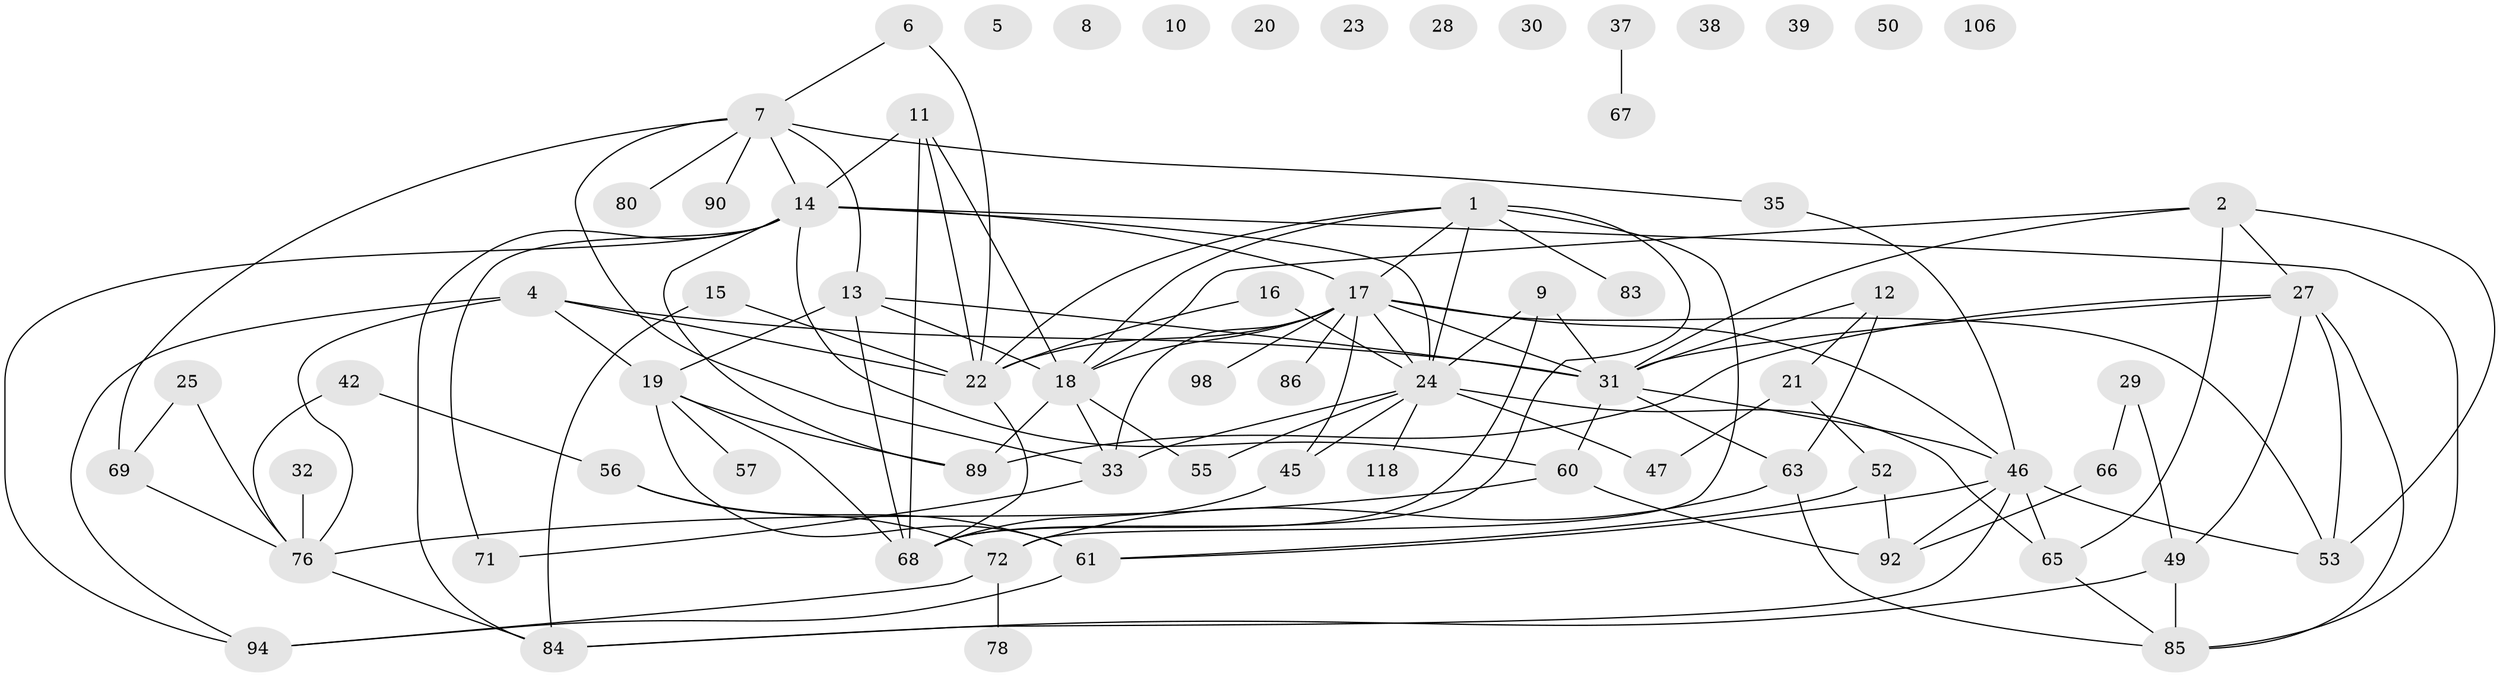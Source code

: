 // original degree distribution, {3: 0.211864406779661, 5: 0.0847457627118644, 6: 0.0423728813559322, 0: 0.0847457627118644, 2: 0.211864406779661, 4: 0.1694915254237288, 7: 0.03389830508474576, 1: 0.1440677966101695, 8: 0.01694915254237288}
// Generated by graph-tools (version 1.1) at 2025/16/03/04/25 18:16:31]
// undirected, 70 vertices, 119 edges
graph export_dot {
graph [start="1"]
  node [color=gray90,style=filled];
  1 [super="+3"];
  2;
  4;
  5;
  6;
  7 [super="+115+91"];
  8;
  9 [super="+51+79"];
  10;
  11 [super="+40+54"];
  12 [super="+95"];
  13 [super="+41+26"];
  14 [super="+108+82"];
  15 [super="+58"];
  16;
  17 [super="+59+44"];
  18 [super="+43+73"];
  19 [super="+101"];
  20;
  21;
  22 [super="+48+96"];
  23;
  24 [super="+64+81"];
  25 [super="+74+34"];
  27 [super="+104"];
  28;
  29;
  30 [super="+36"];
  31 [super="+105+100"];
  32;
  33 [super="+93"];
  35;
  37 [super="+87"];
  38;
  39;
  42;
  45;
  46 [super="+112"];
  47 [super="+75"];
  49;
  50;
  52;
  53;
  55;
  56 [super="+70"];
  57;
  60;
  61;
  63;
  65;
  66;
  67;
  68 [super="+99"];
  69;
  71;
  72 [super="+102"];
  76 [super="+77"];
  78;
  80;
  83;
  84;
  85;
  86;
  89;
  90;
  92;
  94;
  98;
  106;
  118;
  1 -- 83;
  1 -- 68;
  1 -- 72;
  1 -- 24;
  1 -- 22;
  1 -- 17;
  1 -- 18;
  2 -- 53;
  2 -- 65;
  2 -- 31;
  2 -- 18;
  2 -- 27;
  4 -- 94;
  4 -- 31;
  4 -- 76;
  4 -- 19;
  4 -- 22;
  6 -- 7;
  6 -- 22;
  7 -- 69;
  7 -- 90;
  7 -- 35;
  7 -- 14;
  7 -- 80;
  7 -- 33;
  7 -- 13;
  9 -- 31;
  9 -- 68;
  9 -- 24;
  11 -- 68 [weight=2];
  11 -- 14;
  11 -- 18;
  11 -- 22;
  12 -- 21;
  12 -- 63 [weight=2];
  12 -- 31;
  13 -- 68;
  13 -- 18;
  13 -- 31;
  13 -- 19 [weight=2];
  14 -- 71;
  14 -- 84;
  14 -- 89;
  14 -- 60;
  14 -- 94;
  14 -- 17 [weight=2];
  14 -- 85;
  14 -- 24;
  15 -- 84;
  15 -- 22;
  16 -- 24;
  16 -- 22;
  17 -- 98 [weight=2];
  17 -- 45;
  17 -- 46;
  17 -- 33;
  17 -- 24 [weight=2];
  17 -- 18;
  17 -- 53;
  17 -- 22;
  17 -- 86;
  17 -- 31;
  18 -- 89;
  18 -- 33;
  18 -- 55;
  19 -- 61;
  19 -- 89;
  19 -- 57;
  19 -- 68;
  21 -- 47;
  21 -- 52;
  22 -- 68;
  24 -- 65;
  24 -- 118;
  24 -- 33;
  24 -- 55;
  24 -- 45;
  24 -- 47;
  25 -- 76;
  25 -- 69;
  27 -- 89;
  27 -- 31;
  27 -- 49;
  27 -- 53;
  27 -- 85;
  29 -- 49;
  29 -- 66;
  31 -- 46;
  31 -- 60;
  31 -- 63;
  32 -- 76;
  33 -- 71;
  35 -- 46;
  37 -- 67;
  42 -- 76;
  42 -- 56;
  45 -- 68;
  46 -- 61;
  46 -- 65;
  46 -- 92;
  46 -- 84;
  46 -- 53;
  49 -- 84;
  49 -- 85;
  52 -- 61;
  52 -- 92;
  56 -- 72;
  56 -- 61;
  60 -- 92;
  60 -- 76;
  61 -- 94;
  63 -- 85;
  63 -- 72;
  65 -- 85;
  66 -- 92;
  69 -- 76;
  72 -- 78;
  72 -- 94;
  76 -- 84;
}
